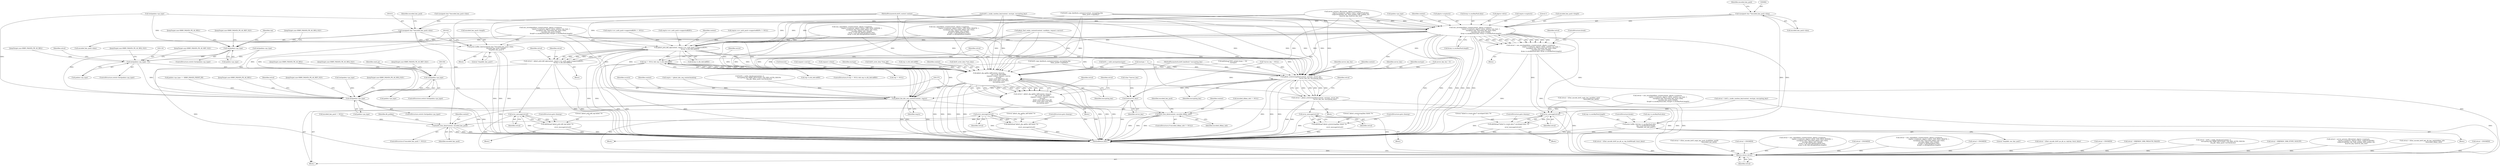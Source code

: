 digraph "0_krb5_db64ca25d661a47b996b4e2645998b5d7f0eb52c@pointer" {
"1000881" [label="(Call,(unsigned char *)encoded_key_pack->data)"];
"1000866" [label="(Call,cms_envelopeddata_create(context, plgctx->cryptoctx,\n                                              reqctx->cryptoctx, plgctx->idctx, padata->pa_type, 1,\n                                              (unsigned char *)encoded_key_pack->data,\n                                              encoded_key_pack->length,\n                                              &rep->u.encKeyPack.data, &rep->u.encKeyPack.length))"];
"1000864" [label="(Call,retval = cms_envelopeddata_create(context, plgctx->cryptoctx,\n                                              reqctx->cryptoctx, plgctx->idctx, padata->pa_type, 1,\n                                              (unsigned char *)encoded_key_pack->data,\n                                              encoded_key_pack->length,\n                                              &rep->u.encKeyPack.data, &rep->u.encKeyPack.length))"];
"1001006" [label="(Call,error_message(retval))"];
"1001004" [label="(Call,pkiDebug(\"failed to create pkcs7 enveloped data: %s\n\",\n                     error_message(retval)))"];
"1001413" [label="(Return,return retval;)"];
"1001009" [label="(Call,print_buffer_bin((unsigned char *)encoded_key_pack->data,\n                         encoded_key_pack->length,\n                         \"/tmp/kdc_key_pack\"))"];
"1001020" [label="(Call,(int)padata->pa_type)"];
"1001129" [label="(Call,(int)padata->pa_type)"];
"1001303" [label="(Call,(int)padata->pa_type)"];
"1001373" [label="(Call,(int)padata->pa_type)"];
"1001027" [label="(Call,print_buffer_bin(rep->u.encKeyPack.data,\n                             rep->u.encKeyPack.length,\n                             \"/tmp/kdc_enc_key_pack\"))"];
"1001105" [label="(Call,pkinit_pick_kdf_alg(context, reqctx->rcv_auth_pack->supportedKDFs,\n                                         &(rep->u.dh_Info.kdfID)))"];
"1001103" [label="(Call,retval = pkinit_pick_kdf_alg(context, reqctx->rcv_auth_pack->supportedKDFs,\n                                         &(rep->u.dh_Info.kdfID)))"];
"1001125" [label="(Call,error_message(retval))"];
"1001123" [label="(Call,pkiDebug(\"pkinit_pick_kdf_alg failed: %s\n\",\n                         error_message(retval)))"];
"1001194" [label="(Call,rep != NULL && rep->u.dh_Info.kdfID)"];
"1001220" [label="(Call,pkinit_alg_agility_kdf(context, &secret,\n                                            rep->u.dh_Info.kdfID,\n                                            request->client, request->server,\n                                            enctype,\n                                            (krb5_octet_data *)req_pkt,\n                                            (krb5_octet_data *)out_data,\n                                            encrypting_key))"];
"1001218" [label="(Call,retval = pkinit_alg_agility_kdf(context, &secret,\n                                            rep->u.dh_Info.kdfID,\n                                            request->client, request->server,\n                                            enctype,\n                                            (krb5_octet_data *)req_pkt,\n                                            (krb5_octet_data *)out_data,\n                                            encrypting_key))"];
"1001250" [label="(Call,error_message(retval))"];
"1001248" [label="(Call,pkiDebug(\"pkinit_alg_agility_kdf failed: %s\n\",\n                         error_message(retval)))"];
"1001345" [label="(Call,pkinit_fini_kdc_req_context(context, reqctx))"];
"1001358" [label="(Call,krb5_free_data(context, encoded_dhkey_info))"];
"1001365" [label="(Call,krb5_free_data(context, encoded_key_pack))"];
"1001257" [label="(Call,pkinit_octetstring2key(context, enctype, server_key,\n                                            server_key_len, encrypting_key))"];
"1001255" [label="(Call,retval = pkinit_octetstring2key(context, enctype, server_key,\n                                            server_key_len, encrypting_key))"];
"1001268" [label="(Call,error_message(retval))"];
"1001266" [label="(Call,pkiDebug(\"pkinit_octetstring2key failed: %s\n\",\n                         error_message(retval)))"];
"1001370" [label="(Call,free(server_key))"];
"1001010" [label="(Call,(unsigned char *)encoded_key_pack->data)"];
"1001126" [label="(Identifier,retval)"];
"1000693" [label="(Block,)"];
"1001248" [label="(Call,pkiDebug(\"pkinit_alg_agility_kdf failed: %s\n\",\n                         error_message(retval)))"];
"1001262" [label="(Identifier,encrypting_key)"];
"1001131" [label="(Call,padata->pa_type)"];
"1001302" [label="(ControlStructure,switch ((int)padata->pa_type))"];
"1001145" [label="(Call,retval = k5int_encode_krb5_pa_pk_as_rep_draft9(rep9, &out_data))"];
"1000839" [label="(Call,retval = k5int_encode_krb5_reply_key_pack(key_pack,\n                                                      &encoded_key_pack))"];
"1001371" [label="(Identifier,server_key)"];
"1001009" [label="(Call,print_buffer_bin((unsigned char *)encoded_key_pack->data,\n                         encoded_key_pack->length,\n                         \"/tmp/kdc_key_pack\"))"];
"1001004" [label="(Call,pkiDebug(\"failed to create pkcs7 enveloped data: %s\n\",\n                     error_message(retval)))"];
"1001249" [label="(Literal,\"pkinit_alg_agility_kdf failed: %s\n\")"];
"1001010" [label="(Call,(unsigned char *)encoded_key_pack->data)"];
"1000942" [label="(Call,retval = k5int_encode_krb5_reply_key_pack_draft9(key_pack9,\n                                                                 &encoded_key_pack))"];
"1000768" [label="(Call,retval = ENOMEM)"];
"1001309" [label="(JumpTarget,case KRB5_PADATA_PK_AS_REQ:)"];
"1000880" [label="(Literal,1)"];
"1001018" [label="(Literal,\"/tmp/kdc_key_pack\")"];
"1001247" [label="(Block,)"];
"1000594" [label="(Call,retval = cms_signeddata_create(context, plgctx->cryptoctx,\n                                           reqctx->cryptoctx, plgctx->idctx, CMS_SIGN_SERVER, 1,\n                                           (unsigned char *)encoded_dhkey_info->data,\n                                           encoded_dhkey_info->length,\n                                           &rep->u.dh_Info.dhSignedData.data,\n                                           &rep->u.dh_Info.dhSignedData.length))"];
"1001028" [label="(Call,rep->u.encKeyPack.data)"];
"1001080" [label="(Call,reqctx->rcv_auth_pack->supportedKDFs != NULL)"];
"1001270" [label="(ControlStructure,goto cleanup;)"];
"1000212" [label="(Call,padata->pa_type == KRB5_PADATA_PKINIT_KX)"];
"1000122" [label="(Block,)"];
"1000348" [label="(Call,retval = ENOMEM)"];
"1001244" [label="(Identifier,encrypting_key)"];
"1000151" [label="(Call,*server_key = NULL)"];
"1001267" [label="(Literal,\"pkinit_octetstring2key failed: %s\n\")"];
"1000696" [label="(Call,retval = krb5_c_make_random_key(context, enctype, encrypting_key))"];
"1001143" [label="(JumpTarget,case KRB5_PADATA_PK_AS_REP_OLD:)"];
"1001251" [label="(Identifier,retval)"];
"1000897" [label="(Call,&rep->u.encKeyPack.length)"];
"1001016" [label="(Identifier,encoded_key_pack)"];
"1000250" [label="(Call,pkinit_find_realm_context(context, moddata, request->server))"];
"1001305" [label="(Call,padata->pa_type)"];
"1001107" [label="(Call,reqctx->rcv_auth_pack->supportedKDFs)"];
"1001350" [label="(Identifier,scratch)"];
"1000886" [label="(Call,encoded_key_pack->length)"];
"1001257" [label="(Call,pkinit_octetstring2key(context, enctype, server_key,\n                                            server_key_len, encrypting_key))"];
"1001135" [label="(JumpTarget,case KRB5_PADATA_PK_AS_REQ:)"];
"1001003" [label="(Block,)"];
"1001345" [label="(Call,pkinit_fini_kdc_req_context(context, reqctx))"];
"1001379" [label="(JumpTarget,case KRB5_PADATA_PK_AS_REQ:)"];
"1001367" [label="(Identifier,encoded_key_pack)"];
"1001210" [label="(Call,(char *)server_key)"];
"1001025" [label="(Block,)"];
"1001366" [label="(Identifier,context)"];
"1001218" [label="(Call,retval = pkinit_alg_agility_kdf(context, &secret,\n                                            rep->u.dh_Info.kdfID,\n                                            request->client, request->server,\n                                            enctype,\n                                            (krb5_octet_data *)req_pkt,\n                                            (krb5_octet_data *)out_data,\n                                            encrypting_key))"];
"1001347" [label="(Identifier,reqctx)"];
"1000646" [label="(Call,retval = cms_signeddata_create(context, plgctx->cryptoctx,\n                                           reqctx->cryptoctx, plgctx->idctx, CMS_SIGN_DRAFT9, 1,\n                                           (unsigned char *)encoded_dhkey_info->data,\n                                           encoded_dhkey_info->length,\n                                           &rep9->u.dhSignedData.data,\n                                           &rep9->u.dhSignedData.length))"];
"1001015" [label="(Call,encoded_key_pack->length)"];
"1001198" [label="(Call,rep->u.dh_Info.kdfID)"];
"1000368" [label="(Call,retval = ENOMEM)"];
"1001362" [label="(Call,encoded_key_pack != NULL)"];
"1001365" [label="(Call,krb5_free_data(context, encoded_key_pack))"];
"1001136" [label="(Call,retval = k5int_encode_krb5_pa_pk_as_rep(rep, &out_data))"];
"1000116" [label="(MethodParameterIn,krb5_keyblock * encrypting_key)"];
"1001372" [label="(ControlStructure,switch ((int)padata->pa_type))"];
"1001303" [label="(Call,(int)padata->pa_type)"];
"1000877" [label="(Call,padata->pa_type)"];
"1001205" [label="(Block,)"];
"1000864" [label="(Call,retval = cms_envelopeddata_create(context, plgctx->cryptoctx,\n                                              reqctx->cryptoctx, plgctx->idctx, padata->pa_type, 1,\n                                              (unsigned char *)encoded_key_pack->data,\n                                              encoded_key_pack->length,\n                                              &rep->u.encKeyPack.data, &rep->u.encKeyPack.length))"];
"1001256" [label="(Identifier,retval)"];
"1001019" [label="(ControlStructure,switch ((int)padata->pa_type))"];
"1001258" [label="(Identifier,context)"];
"1001220" [label="(Call,pkinit_alg_agility_kdf(context, &secret,\n                                            rep->u.dh_Info.kdfID,\n                                            request->client, request->server,\n                                            enctype,\n                                            (krb5_octet_data *)req_pkt,\n                                            (krb5_octet_data *)out_data,\n                                            encrypting_key))"];
"1001222" [label="(Call,&secret)"];
"1000489" [label="(Call,server_process_dh(context, plgctx->cryptoctx,\n                                   reqctx->cryptoctx, plgctx->idctx, subjectPublicKey,\n                                   subjectPublicKey_len, &dh_pubkey, &dh_pubkey_len,\n                                   &server_key, &server_key_len))"];
"1001410" [label="(Identifier,retval)"];
"1001027" [label="(Call,print_buffer_bin(rep->u.encKeyPack.data,\n                             rep->u.encKeyPack.length,\n                             \"/tmp/kdc_enc_key_pack\"))"];
"1001260" [label="(Identifier,server_key)"];
"1001268" [label="(Call,error_message(retval))"];
"1001269" [label="(Identifier,retval)"];
"1000867" [label="(Identifier,context)"];
"1001390" [label="(JumpTarget,case KRB5_PADATA_PK_AS_REP_OLD:)"];
"1000920" [label="(Call,retval = ENOMEM)"];
"1001234" [label="(Call,request->server)"];
"1000698" [label="(Call,krb5_c_make_random_key(context, enctype, encrypting_key))"];
"1000752" [label="(Call,(int)padata->pa_type)"];
"1001264" [label="(Identifier,retval)"];
"1000185" [label="(Call,enctype = -1)"];
"1001035" [label="(Call,rep->u.encKeyPack.length)"];
"1001266" [label="(Call,pkiDebug(\"pkinit_octetstring2key failed: %s\n\",\n                         error_message(retval)))"];
"1001231" [label="(Call,request->client)"];
"1000379" [label="(Call,retval = KRB5KDC_ERR_PREAUTH_FAILED)"];
"1001208" [label="(Identifier,secret)"];
"1001375" [label="(Call,padata->pa_type)"];
"1000111" [label="(MethodParameterIn,krb5_context context)"];
"1000866" [label="(Call,cms_envelopeddata_create(context, plgctx->cryptoctx,\n                                              reqctx->cryptoctx, plgctx->idctx, padata->pa_type, 1,\n                                              (unsigned char *)encoded_key_pack->data,\n                                              encoded_key_pack->length,\n                                              &rep->u.encKeyPack.data, &rep->u.encKeyPack.length))"];
"1000832" [label="(Call,krb5_copy_keyblock_contents(context, encrypting_key,\n                                        &key_pack->replyKey))"];
"1001359" [label="(Identifier,context)"];
"1001022" [label="(Call,padata->pa_type)"];
"1001129" [label="(Call,(int)padata->pa_type)"];
"1001127" [label="(ControlStructure,goto cleanup;)"];
"1001252" [label="(ControlStructure,goto cleanup;)"];
"1001005" [label="(Literal,\"failed to create pkcs7 enveloped data: %s\n\")"];
"1000317" [label="(Call,pkiDebug(\"KDC picked etype = %d\n\", enctype))"];
"1000772" [label="(Call,retval = krb5_c_make_checksum(context, 0,\n                                          encrypting_key, KRB5_KEYUSAGE_TGS_REQ_AUTH_CKSUM,\n                                          req_pkt, &key_pack->asChecksum))"];
"1001254" [label="(Block,)"];
"1001259" [label="(Identifier,enctype)"];
"1001105" [label="(Call,pkinit_pick_kdf_alg(context, reqctx->rcv_auth_pack->supportedKDFs,\n                                         &(rep->u.dh_Info.kdfID)))"];
"1001026" [label="(JumpTarget,case KRB5_PADATA_PK_AS_REQ:)"];
"1001104" [label="(Identifier,retval)"];
"1001103" [label="(Call,retval = pkinit_pick_kdf_alg(context, reqctx->rcv_auth_pack->supportedKDFs,\n                                         &(rep->u.dh_Info.kdfID)))"];
"1000159" [label="(Call,server_key_len = 0)"];
"1001265" [label="(Block,)"];
"1001358" [label="(Call,krb5_free_data(context, encoded_dhkey_info))"];
"1001237" [label="(Identifier,enctype)"];
"1000935" [label="(Call,krb5_copy_keyblock_contents(context, encrypting_key,\n                                            &key_pack9->replyKey))"];
"1000868" [label="(Call,plgctx->cryptoctx)"];
"1000648" [label="(Call,cms_signeddata_create(context, plgctx->cryptoctx,\n                                           reqctx->cryptoctx, plgctx->idctx, CMS_SIGN_DRAFT9, 1,\n                                           (unsigned char *)encoded_dhkey_info->data,\n                                           encoded_dhkey_info->length,\n                                           &rep9->u.dhSignedData.data,\n                                           &rep9->u.dhSignedData.length))"];
"1001043" [label="(ControlStructure,break;)"];
"1000883" [label="(Call,encoded_key_pack->data)"];
"1000976" [label="(Call,(unsigned char *)encoded_key_pack->data)"];
"1001355" [label="(Call,encoded_dhkey_info != NULL)"];
"1001020" [label="(Call,(int)padata->pa_type)"];
"1000328" [label="(Call,retval = KRB5KDC_ERR_ETYPE_NOSUPP)"];
"1001255" [label="(Call,retval = pkinit_octetstring2key(context, enctype, server_key,\n                                            server_key_len, encrypting_key))"];
"1001153" [label="(Identifier,retval)"];
"1000587" [label="(Call,(int)padata->pa_type)"];
"1001112" [label="(Call,&(rep->u.dh_Info.kdfID))"];
"1001106" [label="(Identifier,context)"];
"1000865" [label="(Identifier,retval)"];
"1001363" [label="(Identifier,encoded_key_pack)"];
"1001006" [label="(Call,error_message(retval))"];
"1001414" [label="(Identifier,retval)"];
"1001317" [label="(JumpTarget,case KRB5_PADATA_PK_AS_REQ_OLD:)"];
"1000959" [label="(Call,retval = cms_envelopeddata_create(context, plgctx->cryptoctx,\n                                              reqctx->cryptoctx, plgctx->idctx, padata->pa_type, 1,\n                                              (unsigned char *)encoded_key_pack->data,\n                                              encoded_key_pack->length,\n                                              &rep9->u.encKeyPack.data, &rep9->u.encKeyPack.length))"];
"1001195" [label="(Call,rep != NULL)"];
"1001193" [label="(ControlStructure,if (rep != NULL && rep->u.dh_Info.kdfID))"];
"1001238" [label="(Call,(krb5_octet_data *)req_pkt)"];
"1001128" [label="(ControlStructure,switch ((int)padata->pa_type))"];
"1001261" [label="(Identifier,server_key_len)"];
"1001224" [label="(Call,rep->u.dh_Info.kdfID)"];
"1000857" [label="(Block,)"];
"1001346" [label="(Identifier,context)"];
"1000889" [label="(Call,&rep->u.encKeyPack.data)"];
"1000881" [label="(Call,(unsigned char *)encoded_key_pack->data)"];
"1001007" [label="(Identifier,retval)"];
"1000487" [label="(Call,retval = server_process_dh(context, plgctx->cryptoctx,\n                                   reqctx->cryptoctx, plgctx->idctx, subjectPublicKey,\n                                   subjectPublicKey_len, &dh_pubkey, &dh_pubkey_len,\n                                   &server_key, &server_key_len))"];
"1001354" [label="(ControlStructure,if (encoded_dhkey_info != NULL))"];
"1001067" [label="(Identifier,rep)"];
"1000905" [label="(ControlStructure,break;)"];
"1001361" [label="(ControlStructure,if (encoded_key_pack != NULL))"];
"1000267" [label="(Call,reqctx = (pkinit_kdc_req_context)modreq)"];
"1000961" [label="(Call,cms_envelopeddata_create(context, plgctx->cryptoctx,\n                                              reqctx->cryptoctx, plgctx->idctx, padata->pa_type, 1,\n                                              (unsigned char *)encoded_key_pack->data,\n                                              encoded_key_pack->length,\n                                              &rep9->u.encKeyPack.data, &rep9->u.encKeyPack.length))"];
"1001102" [label="(Block,)"];
"1001122" [label="(Block,)"];
"1001124" [label="(Literal,\"pkinit_pick_kdf_alg failed: %s\n\")"];
"1001008" [label="(ControlStructure,goto cleanup;)"];
"1001125" [label="(Call,error_message(retval))"];
"1000563" [label="(Call,retval = k5int_encode_krb5_kdc_dh_key_info(&dhkey_info,\n                                                   &encoded_dhkey_info))"];
"1001221" [label="(Identifier,context)"];
"1001370" [label="(Call,free(server_key))"];
"1001144" [label="(JumpTarget,case KRB5_PADATA_PK_AS_REQ_OLD:)"];
"1000312" [label="(Call,krb5_c_valid_enctype(enctype))"];
"1001219" [label="(Identifier,retval)"];
"1001329" [label="(Identifier,send_pa)"];
"1001250" [label="(Call,error_message(retval))"];
"1001415" [label="(MethodReturn,RET)"];
"1000887" [label="(Identifier,encoded_key_pack)"];
"1001246" [label="(Identifier,retval)"];
"1001241" [label="(Call,(krb5_octet_data *)out_data)"];
"1001045" [label="(JumpTarget,case KRB5_PADATA_PK_AS_REQ_OLD:)"];
"1000874" [label="(Call,plgctx->idctx)"];
"1001123" [label="(Call,pkiDebug(\"pkinit_pick_kdf_alg failed: %s\n\",\n                         error_message(retval)))"];
"1000852" [label="(Call,(int)padata->pa_type)"];
"1001283" [label="(Call,retval = ENOMEM)"];
"1001095" [label="(Call,reqctx->rcv_auth_pack->supportedKDFs != NULL)"];
"1001360" [label="(Identifier,encoded_dhkey_info)"];
"1001318" [label="(JumpTarget,case KRB5_PADATA_PK_AS_REP_OLD:)"];
"1001373" [label="(Call,(int)padata->pa_type)"];
"1001391" [label="(JumpTarget,case KRB5_PADATA_PK_AS_REQ_OLD:)"];
"1001413" [label="(Return,return retval;)"];
"1000871" [label="(Call,reqctx->cryptoctx)"];
"1000596" [label="(Call,cms_signeddata_create(context, plgctx->cryptoctx,\n                                           reqctx->cryptoctx, plgctx->idctx, CMS_SIGN_SERVER, 1,\n                                           (unsigned char *)encoded_dhkey_info->data,\n                                           encoded_dhkey_info->length,\n                                           &rep->u.dh_Info.dhSignedData.data,\n                                           &rep->u.dh_Info.dhSignedData.length))"];
"1000774" [label="(Call,krb5_c_make_checksum(context, 0,\n                                          encrypting_key, KRB5_KEYUSAGE_TGS_REQ_AUTH_CKSUM,\n                                          req_pkt, &key_pack->asChecksum))"];
"1001121" [label="(Identifier,retval)"];
"1001194" [label="(Call,rep != NULL && rep->u.dh_Info.kdfID)"];
"1001369" [label="(Identifier,dh_pubkey)"];
"1001044" [label="(JumpTarget,case KRB5_PADATA_PK_AS_REP_OLD:)"];
"1001012" [label="(Call,encoded_key_pack->data)"];
"1001042" [label="(Literal,\"/tmp/kdc_enc_key_pack\")"];
"1000881" -> "1000866"  [label="AST: "];
"1000881" -> "1000883"  [label="CFG: "];
"1000882" -> "1000881"  [label="AST: "];
"1000883" -> "1000881"  [label="AST: "];
"1000887" -> "1000881"  [label="CFG: "];
"1000881" -> "1001415"  [label="DDG: "];
"1000881" -> "1000866"  [label="DDG: "];
"1000881" -> "1001010"  [label="DDG: "];
"1000866" -> "1000864"  [label="AST: "];
"1000866" -> "1000897"  [label="CFG: "];
"1000867" -> "1000866"  [label="AST: "];
"1000868" -> "1000866"  [label="AST: "];
"1000871" -> "1000866"  [label="AST: "];
"1000874" -> "1000866"  [label="AST: "];
"1000877" -> "1000866"  [label="AST: "];
"1000880" -> "1000866"  [label="AST: "];
"1000886" -> "1000866"  [label="AST: "];
"1000889" -> "1000866"  [label="AST: "];
"1000897" -> "1000866"  [label="AST: "];
"1000864" -> "1000866"  [label="CFG: "];
"1000866" -> "1001415"  [label="DDG: "];
"1000866" -> "1001415"  [label="DDG: "];
"1000866" -> "1001415"  [label="DDG: "];
"1000866" -> "1001415"  [label="DDG: "];
"1000866" -> "1001415"  [label="DDG: "];
"1000866" -> "1001415"  [label="DDG: "];
"1000866" -> "1001415"  [label="DDG: "];
"1000866" -> "1000864"  [label="DDG: "];
"1000866" -> "1000864"  [label="DDG: "];
"1000866" -> "1000864"  [label="DDG: "];
"1000866" -> "1000864"  [label="DDG: "];
"1000866" -> "1000864"  [label="DDG: "];
"1000866" -> "1000864"  [label="DDG: "];
"1000866" -> "1000864"  [label="DDG: "];
"1000866" -> "1000864"  [label="DDG: "];
"1000866" -> "1000864"  [label="DDG: "];
"1000866" -> "1000864"  [label="DDG: "];
"1000698" -> "1000866"  [label="DDG: "];
"1000832" -> "1000866"  [label="DDG: "];
"1000111" -> "1000866"  [label="DDG: "];
"1000489" -> "1000866"  [label="DDG: "];
"1000489" -> "1000866"  [label="DDG: "];
"1000489" -> "1000866"  [label="DDG: "];
"1000852" -> "1000866"  [label="DDG: "];
"1000866" -> "1001009"  [label="DDG: "];
"1000866" -> "1001020"  [label="DDG: "];
"1000866" -> "1001027"  [label="DDG: "];
"1000866" -> "1001027"  [label="DDG: "];
"1000866" -> "1001105"  [label="DDG: "];
"1000866" -> "1001220"  [label="DDG: "];
"1000866" -> "1001257"  [label="DDG: "];
"1000866" -> "1001345"  [label="DDG: "];
"1000866" -> "1001373"  [label="DDG: "];
"1000864" -> "1000857"  [label="AST: "];
"1000865" -> "1000864"  [label="AST: "];
"1000905" -> "1000864"  [label="CFG: "];
"1000864" -> "1001415"  [label="DDG: "];
"1000864" -> "1001415"  [label="DDG: "];
"1000864" -> "1001006"  [label="DDG: "];
"1000864" -> "1001413"  [label="DDG: "];
"1001006" -> "1001004"  [label="AST: "];
"1001006" -> "1001007"  [label="CFG: "];
"1001007" -> "1001006"  [label="AST: "];
"1001004" -> "1001006"  [label="CFG: "];
"1001006" -> "1001415"  [label="DDG: "];
"1001006" -> "1001004"  [label="DDG: "];
"1000959" -> "1001006"  [label="DDG: "];
"1000839" -> "1001006"  [label="DDG: "];
"1000696" -> "1001006"  [label="DDG: "];
"1001006" -> "1001413"  [label="DDG: "];
"1001004" -> "1001003"  [label="AST: "];
"1001005" -> "1001004"  [label="AST: "];
"1001008" -> "1001004"  [label="CFG: "];
"1001004" -> "1001415"  [label="DDG: "];
"1001004" -> "1001415"  [label="DDG: "];
"1001413" -> "1000122"  [label="AST: "];
"1001413" -> "1001414"  [label="CFG: "];
"1001414" -> "1001413"  [label="AST: "];
"1001415" -> "1001413"  [label="CFG: "];
"1001413" -> "1001415"  [label="DDG: "];
"1001414" -> "1001413"  [label="DDG: "];
"1000368" -> "1001413"  [label="DDG: "];
"1000772" -> "1001413"  [label="DDG: "];
"1000594" -> "1001413"  [label="DDG: "];
"1001136" -> "1001413"  [label="DDG: "];
"1001103" -> "1001413"  [label="DDG: "];
"1000379" -> "1001413"  [label="DDG: "];
"1000942" -> "1001413"  [label="DDG: "];
"1001255" -> "1001413"  [label="DDG: "];
"1000328" -> "1001413"  [label="DDG: "];
"1001218" -> "1001413"  [label="DDG: "];
"1001268" -> "1001413"  [label="DDG: "];
"1000959" -> "1001413"  [label="DDG: "];
"1001283" -> "1001413"  [label="DDG: "];
"1000839" -> "1001413"  [label="DDG: "];
"1001250" -> "1001413"  [label="DDG: "];
"1000348" -> "1001413"  [label="DDG: "];
"1000696" -> "1001413"  [label="DDG: "];
"1000487" -> "1001413"  [label="DDG: "];
"1000920" -> "1001413"  [label="DDG: "];
"1000646" -> "1001413"  [label="DDG: "];
"1001145" -> "1001413"  [label="DDG: "];
"1000768" -> "1001413"  [label="DDG: "];
"1001125" -> "1001413"  [label="DDG: "];
"1000563" -> "1001413"  [label="DDG: "];
"1001009" -> "1000693"  [label="AST: "];
"1001009" -> "1001018"  [label="CFG: "];
"1001010" -> "1001009"  [label="AST: "];
"1001015" -> "1001009"  [label="AST: "];
"1001018" -> "1001009"  [label="AST: "];
"1001021" -> "1001009"  [label="CFG: "];
"1001009" -> "1001415"  [label="DDG: "];
"1001009" -> "1001415"  [label="DDG: "];
"1001009" -> "1001415"  [label="DDG: "];
"1001010" -> "1001009"  [label="DDG: "];
"1000961" -> "1001009"  [label="DDG: "];
"1001020" -> "1001019"  [label="AST: "];
"1001020" -> "1001022"  [label="CFG: "];
"1001021" -> "1001020"  [label="AST: "];
"1001022" -> "1001020"  [label="AST: "];
"1001026" -> "1001020"  [label="CFG: "];
"1001044" -> "1001020"  [label="CFG: "];
"1001045" -> "1001020"  [label="CFG: "];
"1001067" -> "1001020"  [label="CFG: "];
"1000961" -> "1001020"  [label="DDG: "];
"1000852" -> "1001020"  [label="DDG: "];
"1001020" -> "1001129"  [label="DDG: "];
"1001020" -> "1001373"  [label="DDG: "];
"1001129" -> "1001128"  [label="AST: "];
"1001129" -> "1001131"  [label="CFG: "];
"1001130" -> "1001129"  [label="AST: "];
"1001131" -> "1001129"  [label="AST: "];
"1001135" -> "1001129"  [label="CFG: "];
"1001143" -> "1001129"  [label="CFG: "];
"1001144" -> "1001129"  [label="CFG: "];
"1001153" -> "1001129"  [label="CFG: "];
"1000587" -> "1001129"  [label="DDG: "];
"1001129" -> "1001303"  [label="DDG: "];
"1001129" -> "1001373"  [label="DDG: "];
"1001303" -> "1001302"  [label="AST: "];
"1001303" -> "1001305"  [label="CFG: "];
"1001304" -> "1001303"  [label="AST: "];
"1001305" -> "1001303"  [label="AST: "];
"1001309" -> "1001303"  [label="CFG: "];
"1001317" -> "1001303"  [label="CFG: "];
"1001318" -> "1001303"  [label="CFG: "];
"1001329" -> "1001303"  [label="CFG: "];
"1001303" -> "1001373"  [label="DDG: "];
"1001373" -> "1001372"  [label="AST: "];
"1001373" -> "1001375"  [label="CFG: "];
"1001374" -> "1001373"  [label="AST: "];
"1001375" -> "1001373"  [label="AST: "];
"1001379" -> "1001373"  [label="CFG: "];
"1001390" -> "1001373"  [label="CFG: "];
"1001391" -> "1001373"  [label="CFG: "];
"1001410" -> "1001373"  [label="CFG: "];
"1001373" -> "1001415"  [label="DDG: "];
"1001373" -> "1001415"  [label="DDG: "];
"1000752" -> "1001373"  [label="DDG: "];
"1000961" -> "1001373"  [label="DDG: "];
"1000587" -> "1001373"  [label="DDG: "];
"1000852" -> "1001373"  [label="DDG: "];
"1000212" -> "1001373"  [label="DDG: "];
"1001027" -> "1001025"  [label="AST: "];
"1001027" -> "1001042"  [label="CFG: "];
"1001028" -> "1001027"  [label="AST: "];
"1001035" -> "1001027"  [label="AST: "];
"1001042" -> "1001027"  [label="AST: "];
"1001043" -> "1001027"  [label="CFG: "];
"1001027" -> "1001415"  [label="DDG: "];
"1001027" -> "1001415"  [label="DDG: "];
"1001027" -> "1001415"  [label="DDG: "];
"1001105" -> "1001103"  [label="AST: "];
"1001105" -> "1001112"  [label="CFG: "];
"1001106" -> "1001105"  [label="AST: "];
"1001107" -> "1001105"  [label="AST: "];
"1001112" -> "1001105"  [label="AST: "];
"1001103" -> "1001105"  [label="CFG: "];
"1001105" -> "1001415"  [label="DDG: "];
"1001105" -> "1001415"  [label="DDG: "];
"1001105" -> "1001103"  [label="DDG: "];
"1001105" -> "1001103"  [label="DDG: "];
"1001105" -> "1001103"  [label="DDG: "];
"1000250" -> "1001105"  [label="DDG: "];
"1000596" -> "1001105"  [label="DDG: "];
"1000698" -> "1001105"  [label="DDG: "];
"1000961" -> "1001105"  [label="DDG: "];
"1000832" -> "1001105"  [label="DDG: "];
"1000648" -> "1001105"  [label="DDG: "];
"1000489" -> "1001105"  [label="DDG: "];
"1000111" -> "1001105"  [label="DDG: "];
"1001080" -> "1001105"  [label="DDG: "];
"1001095" -> "1001105"  [label="DDG: "];
"1001105" -> "1001194"  [label="DDG: "];
"1001105" -> "1001220"  [label="DDG: "];
"1001105" -> "1001220"  [label="DDG: "];
"1001105" -> "1001257"  [label="DDG: "];
"1001105" -> "1001345"  [label="DDG: "];
"1001103" -> "1001102"  [label="AST: "];
"1001104" -> "1001103"  [label="AST: "];
"1001121" -> "1001103"  [label="CFG: "];
"1001103" -> "1001415"  [label="DDG: "];
"1001103" -> "1001415"  [label="DDG: "];
"1001103" -> "1001125"  [label="DDG: "];
"1001125" -> "1001123"  [label="AST: "];
"1001125" -> "1001126"  [label="CFG: "];
"1001126" -> "1001125"  [label="AST: "];
"1001123" -> "1001125"  [label="CFG: "];
"1001125" -> "1001415"  [label="DDG: "];
"1001125" -> "1001123"  [label="DDG: "];
"1001123" -> "1001122"  [label="AST: "];
"1001124" -> "1001123"  [label="AST: "];
"1001127" -> "1001123"  [label="CFG: "];
"1001123" -> "1001415"  [label="DDG: "];
"1001123" -> "1001415"  [label="DDG: "];
"1001194" -> "1001193"  [label="AST: "];
"1001194" -> "1001195"  [label="CFG: "];
"1001194" -> "1001198"  [label="CFG: "];
"1001195" -> "1001194"  [label="AST: "];
"1001198" -> "1001194"  [label="AST: "];
"1001208" -> "1001194"  [label="CFG: "];
"1001256" -> "1001194"  [label="CFG: "];
"1001194" -> "1001415"  [label="DDG: "];
"1001194" -> "1001415"  [label="DDG: "];
"1001194" -> "1001415"  [label="DDG: "];
"1001195" -> "1001194"  [label="DDG: "];
"1001195" -> "1001194"  [label="DDG: "];
"1001194" -> "1001220"  [label="DDG: "];
"1001220" -> "1001218"  [label="AST: "];
"1001220" -> "1001244"  [label="CFG: "];
"1001221" -> "1001220"  [label="AST: "];
"1001222" -> "1001220"  [label="AST: "];
"1001224" -> "1001220"  [label="AST: "];
"1001231" -> "1001220"  [label="AST: "];
"1001234" -> "1001220"  [label="AST: "];
"1001237" -> "1001220"  [label="AST: "];
"1001238" -> "1001220"  [label="AST: "];
"1001241" -> "1001220"  [label="AST: "];
"1001244" -> "1001220"  [label="AST: "];
"1001218" -> "1001220"  [label="CFG: "];
"1001220" -> "1001415"  [label="DDG: "];
"1001220" -> "1001415"  [label="DDG: "];
"1001220" -> "1001415"  [label="DDG: "];
"1001220" -> "1001415"  [label="DDG: "];
"1001220" -> "1001415"  [label="DDG: "];
"1001220" -> "1001415"  [label="DDG: "];
"1001220" -> "1001415"  [label="DDG: "];
"1001220" -> "1001415"  [label="DDG: "];
"1001220" -> "1001218"  [label="DDG: "];
"1001220" -> "1001218"  [label="DDG: "];
"1001220" -> "1001218"  [label="DDG: "];
"1001220" -> "1001218"  [label="DDG: "];
"1001220" -> "1001218"  [label="DDG: "];
"1001220" -> "1001218"  [label="DDG: "];
"1001220" -> "1001218"  [label="DDG: "];
"1001220" -> "1001218"  [label="DDG: "];
"1001220" -> "1001218"  [label="DDG: "];
"1000250" -> "1001220"  [label="DDG: "];
"1000250" -> "1001220"  [label="DDG: "];
"1000596" -> "1001220"  [label="DDG: "];
"1000698" -> "1001220"  [label="DDG: "];
"1000698" -> "1001220"  [label="DDG: "];
"1000698" -> "1001220"  [label="DDG: "];
"1000961" -> "1001220"  [label="DDG: "];
"1000648" -> "1001220"  [label="DDG: "];
"1000489" -> "1001220"  [label="DDG: "];
"1000832" -> "1001220"  [label="DDG: "];
"1000832" -> "1001220"  [label="DDG: "];
"1000111" -> "1001220"  [label="DDG: "];
"1000185" -> "1001220"  [label="DDG: "];
"1000312" -> "1001220"  [label="DDG: "];
"1000317" -> "1001220"  [label="DDG: "];
"1001238" -> "1001220"  [label="DDG: "];
"1001241" -> "1001220"  [label="DDG: "];
"1000935" -> "1001220"  [label="DDG: "];
"1000116" -> "1001220"  [label="DDG: "];
"1001220" -> "1001345"  [label="DDG: "];
"1001218" -> "1001205"  [label="AST: "];
"1001219" -> "1001218"  [label="AST: "];
"1001246" -> "1001218"  [label="CFG: "];
"1001218" -> "1001415"  [label="DDG: "];
"1001218" -> "1001415"  [label="DDG: "];
"1001218" -> "1001250"  [label="DDG: "];
"1001250" -> "1001248"  [label="AST: "];
"1001250" -> "1001251"  [label="CFG: "];
"1001251" -> "1001250"  [label="AST: "];
"1001248" -> "1001250"  [label="CFG: "];
"1001250" -> "1001415"  [label="DDG: "];
"1001250" -> "1001248"  [label="DDG: "];
"1001248" -> "1001247"  [label="AST: "];
"1001249" -> "1001248"  [label="AST: "];
"1001252" -> "1001248"  [label="CFG: "];
"1001248" -> "1001415"  [label="DDG: "];
"1001248" -> "1001415"  [label="DDG: "];
"1001345" -> "1000122"  [label="AST: "];
"1001345" -> "1001347"  [label="CFG: "];
"1001346" -> "1001345"  [label="AST: "];
"1001347" -> "1001345"  [label="AST: "];
"1001350" -> "1001345"  [label="CFG: "];
"1001345" -> "1001415"  [label="DDG: "];
"1001345" -> "1001415"  [label="DDG: "];
"1001345" -> "1001415"  [label="DDG: "];
"1000250" -> "1001345"  [label="DDG: "];
"1000935" -> "1001345"  [label="DDG: "];
"1001257" -> "1001345"  [label="DDG: "];
"1000596" -> "1001345"  [label="DDG: "];
"1000698" -> "1001345"  [label="DDG: "];
"1000961" -> "1001345"  [label="DDG: "];
"1000648" -> "1001345"  [label="DDG: "];
"1000489" -> "1001345"  [label="DDG: "];
"1000774" -> "1001345"  [label="DDG: "];
"1000832" -> "1001345"  [label="DDG: "];
"1000111" -> "1001345"  [label="DDG: "];
"1000267" -> "1001345"  [label="DDG: "];
"1001345" -> "1001358"  [label="DDG: "];
"1001345" -> "1001365"  [label="DDG: "];
"1001358" -> "1001354"  [label="AST: "];
"1001358" -> "1001360"  [label="CFG: "];
"1001359" -> "1001358"  [label="AST: "];
"1001360" -> "1001358"  [label="AST: "];
"1001363" -> "1001358"  [label="CFG: "];
"1001358" -> "1001415"  [label="DDG: "];
"1001358" -> "1001415"  [label="DDG: "];
"1001358" -> "1001415"  [label="DDG: "];
"1000111" -> "1001358"  [label="DDG: "];
"1001355" -> "1001358"  [label="DDG: "];
"1001358" -> "1001365"  [label="DDG: "];
"1001365" -> "1001361"  [label="AST: "];
"1001365" -> "1001367"  [label="CFG: "];
"1001366" -> "1001365"  [label="AST: "];
"1001367" -> "1001365"  [label="AST: "];
"1001369" -> "1001365"  [label="CFG: "];
"1001365" -> "1001415"  [label="DDG: "];
"1001365" -> "1001415"  [label="DDG: "];
"1001365" -> "1001415"  [label="DDG: "];
"1000111" -> "1001365"  [label="DDG: "];
"1001362" -> "1001365"  [label="DDG: "];
"1001257" -> "1001255"  [label="AST: "];
"1001257" -> "1001262"  [label="CFG: "];
"1001258" -> "1001257"  [label="AST: "];
"1001259" -> "1001257"  [label="AST: "];
"1001260" -> "1001257"  [label="AST: "];
"1001261" -> "1001257"  [label="AST: "];
"1001262" -> "1001257"  [label="AST: "];
"1001255" -> "1001257"  [label="CFG: "];
"1001257" -> "1001415"  [label="DDG: "];
"1001257" -> "1001415"  [label="DDG: "];
"1001257" -> "1001415"  [label="DDG: "];
"1001257" -> "1001255"  [label="DDG: "];
"1001257" -> "1001255"  [label="DDG: "];
"1001257" -> "1001255"  [label="DDG: "];
"1001257" -> "1001255"  [label="DDG: "];
"1001257" -> "1001255"  [label="DDG: "];
"1000250" -> "1001257"  [label="DDG: "];
"1000596" -> "1001257"  [label="DDG: "];
"1000698" -> "1001257"  [label="DDG: "];
"1000698" -> "1001257"  [label="DDG: "];
"1000698" -> "1001257"  [label="DDG: "];
"1000961" -> "1001257"  [label="DDG: "];
"1000648" -> "1001257"  [label="DDG: "];
"1000489" -> "1001257"  [label="DDG: "];
"1000832" -> "1001257"  [label="DDG: "];
"1000832" -> "1001257"  [label="DDG: "];
"1000111" -> "1001257"  [label="DDG: "];
"1000185" -> "1001257"  [label="DDG: "];
"1000312" -> "1001257"  [label="DDG: "];
"1000317" -> "1001257"  [label="DDG: "];
"1000151" -> "1001257"  [label="DDG: "];
"1000159" -> "1001257"  [label="DDG: "];
"1000935" -> "1001257"  [label="DDG: "];
"1000116" -> "1001257"  [label="DDG: "];
"1001257" -> "1001370"  [label="DDG: "];
"1001255" -> "1001254"  [label="AST: "];
"1001256" -> "1001255"  [label="AST: "];
"1001264" -> "1001255"  [label="CFG: "];
"1001255" -> "1001415"  [label="DDG: "];
"1001255" -> "1001415"  [label="DDG: "];
"1001255" -> "1001268"  [label="DDG: "];
"1001268" -> "1001266"  [label="AST: "];
"1001268" -> "1001269"  [label="CFG: "];
"1001269" -> "1001268"  [label="AST: "];
"1001266" -> "1001268"  [label="CFG: "];
"1001268" -> "1001415"  [label="DDG: "];
"1001268" -> "1001266"  [label="DDG: "];
"1001266" -> "1001265"  [label="AST: "];
"1001267" -> "1001266"  [label="AST: "];
"1001270" -> "1001266"  [label="CFG: "];
"1001266" -> "1001415"  [label="DDG: "];
"1001266" -> "1001415"  [label="DDG: "];
"1001370" -> "1000122"  [label="AST: "];
"1001370" -> "1001371"  [label="CFG: "];
"1001371" -> "1001370"  [label="AST: "];
"1001374" -> "1001370"  [label="CFG: "];
"1001370" -> "1001415"  [label="DDG: "];
"1000151" -> "1001370"  [label="DDG: "];
"1001210" -> "1001370"  [label="DDG: "];
"1001010" -> "1001012"  [label="CFG: "];
"1001011" -> "1001010"  [label="AST: "];
"1001012" -> "1001010"  [label="AST: "];
"1001016" -> "1001010"  [label="CFG: "];
"1001010" -> "1001415"  [label="DDG: "];
"1000976" -> "1001010"  [label="DDG: "];
}

